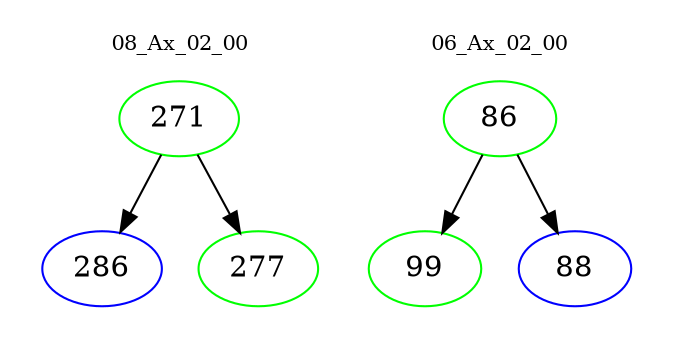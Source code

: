 digraph{
subgraph cluster_0 {
color = white
label = "08_Ax_02_00";
fontsize=10;
T0_271 [label="271", color="green"]
T0_271 -> T0_286 [color="black"]
T0_286 [label="286", color="blue"]
T0_271 -> T0_277 [color="black"]
T0_277 [label="277", color="green"]
}
subgraph cluster_1 {
color = white
label = "06_Ax_02_00";
fontsize=10;
T1_86 [label="86", color="green"]
T1_86 -> T1_99 [color="black"]
T1_99 [label="99", color="green"]
T1_86 -> T1_88 [color="black"]
T1_88 [label="88", color="blue"]
}
}
